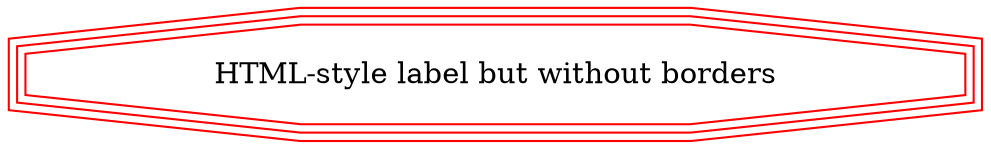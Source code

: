 digraph Perl
{
graph [ rankdir="TB" ]
node [ shape="oval" ]
edge [ color="grey" ]
"node.1" [ color="red" label=<<table border='0'><tr><td>HTML-style label but without borders</td></tr></table>> shape="tripleoctagon" ]
}
